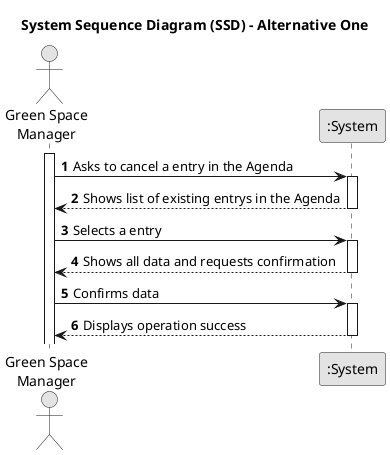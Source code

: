 @startuml
skinparam monochrome true
skinparam packageStyle rectangle
skinparam shadowing false

title System Sequence Diagram (SSD) - Alternative One

autonumber

actor "Green Space\nManager" as GSM
participant ":System" as System

activate GSM

    GSM -> System : Asks to cancel a entry in the Agenda
    activate System

        System --> GSM : Shows list of existing entrys in the Agenda
    deactivate System

    GSM -> System : Selects a entry
    activate System

        System --> GSM : Shows all data and requests confirmation
    deactivate System

    GSM -> System : Confirms data
    activate System

        System --> GSM : Displays operation success
    deactivate System

@enduml